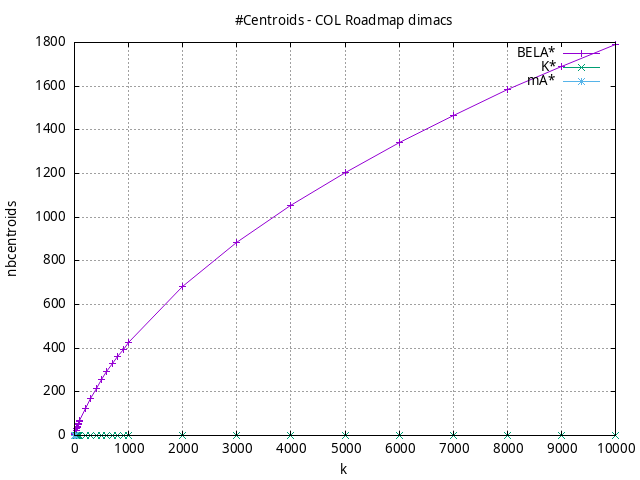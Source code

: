 #!/usr/bin/gnuplot
# -*- coding: utf-8 -*-
#
# results/roadmap/dimacs/COL/USA-road-d.COL.heuristic.nbcentroids.gnuplot
#
# Started on 01/09/2024 14:36:56
# Author: Carlos Linares López
set grid
set xlabel "k"
set ylabel "nbcentroids"

set title "#Centroids - COL Roadmap dimacs"

set terminal png enhanced font "Ariel,10"
set output 'USA-road-d.COL.heuristic.nbcentroids.png'

plot "-" title "BELA*"      with linesp, "-" title "K*"      with linesp, "-" title "mA*"      with linesp

	1 1.0
	2 1.7
	3 2.64
	4 3.34
	5 4.32
	6 5.0
	7 5.94
	8 6.63
	9 7.61
	10 8.25
	20 15.85
	30 23.19
	40 30.12
	50 36.95
	60 43.33
	70 49.96
	80 55.92
	90 61.96
	100 68.2
	200 123.15
	300 170.76
	400 214.11
	500 255.25
	600 292.98
	700 328.81
	800 361.88
	900 393.26
	1000 424.35
	2000 682.16
	3000 885.15
	4000 1054.86
	5000 1205.99
	6000 1342.76
	7000 1467.22
	8000 1582.65
	9000 1689.96
	10000 1790.2
end
	1 0.0
	2 0.0
	3 0.0
	4 0.0
	5 0.0
	6 0.0
	7 0.0
	8 0.0
	9 0.0
	10 0.0
	20 0.0
	30 0.0
	40 0.0
	50 0.0
	60 0.0
	70 0.0
	80 0.0
	90 0.0
	100 0.0
	200 0.0
	300 0.0
	400 0.0
	500 0.0
	600 0.0
	700 0.0
	800 0.0
	900 0.0
	1000 0.0
	2000 0.0
	3000 0.0
	4000 0.0
	5000 0.0
	6000 0.0
	7000 0.0
	8000 0.0
	9000 0.0
	10000 0.0
end
	1 0.0
	2 0.0
	3 0.0
	4 0.0
	5 0.0
	6 0.0
	7 0.0
	8 0.0
	9 0.0
	10 0.0
end

